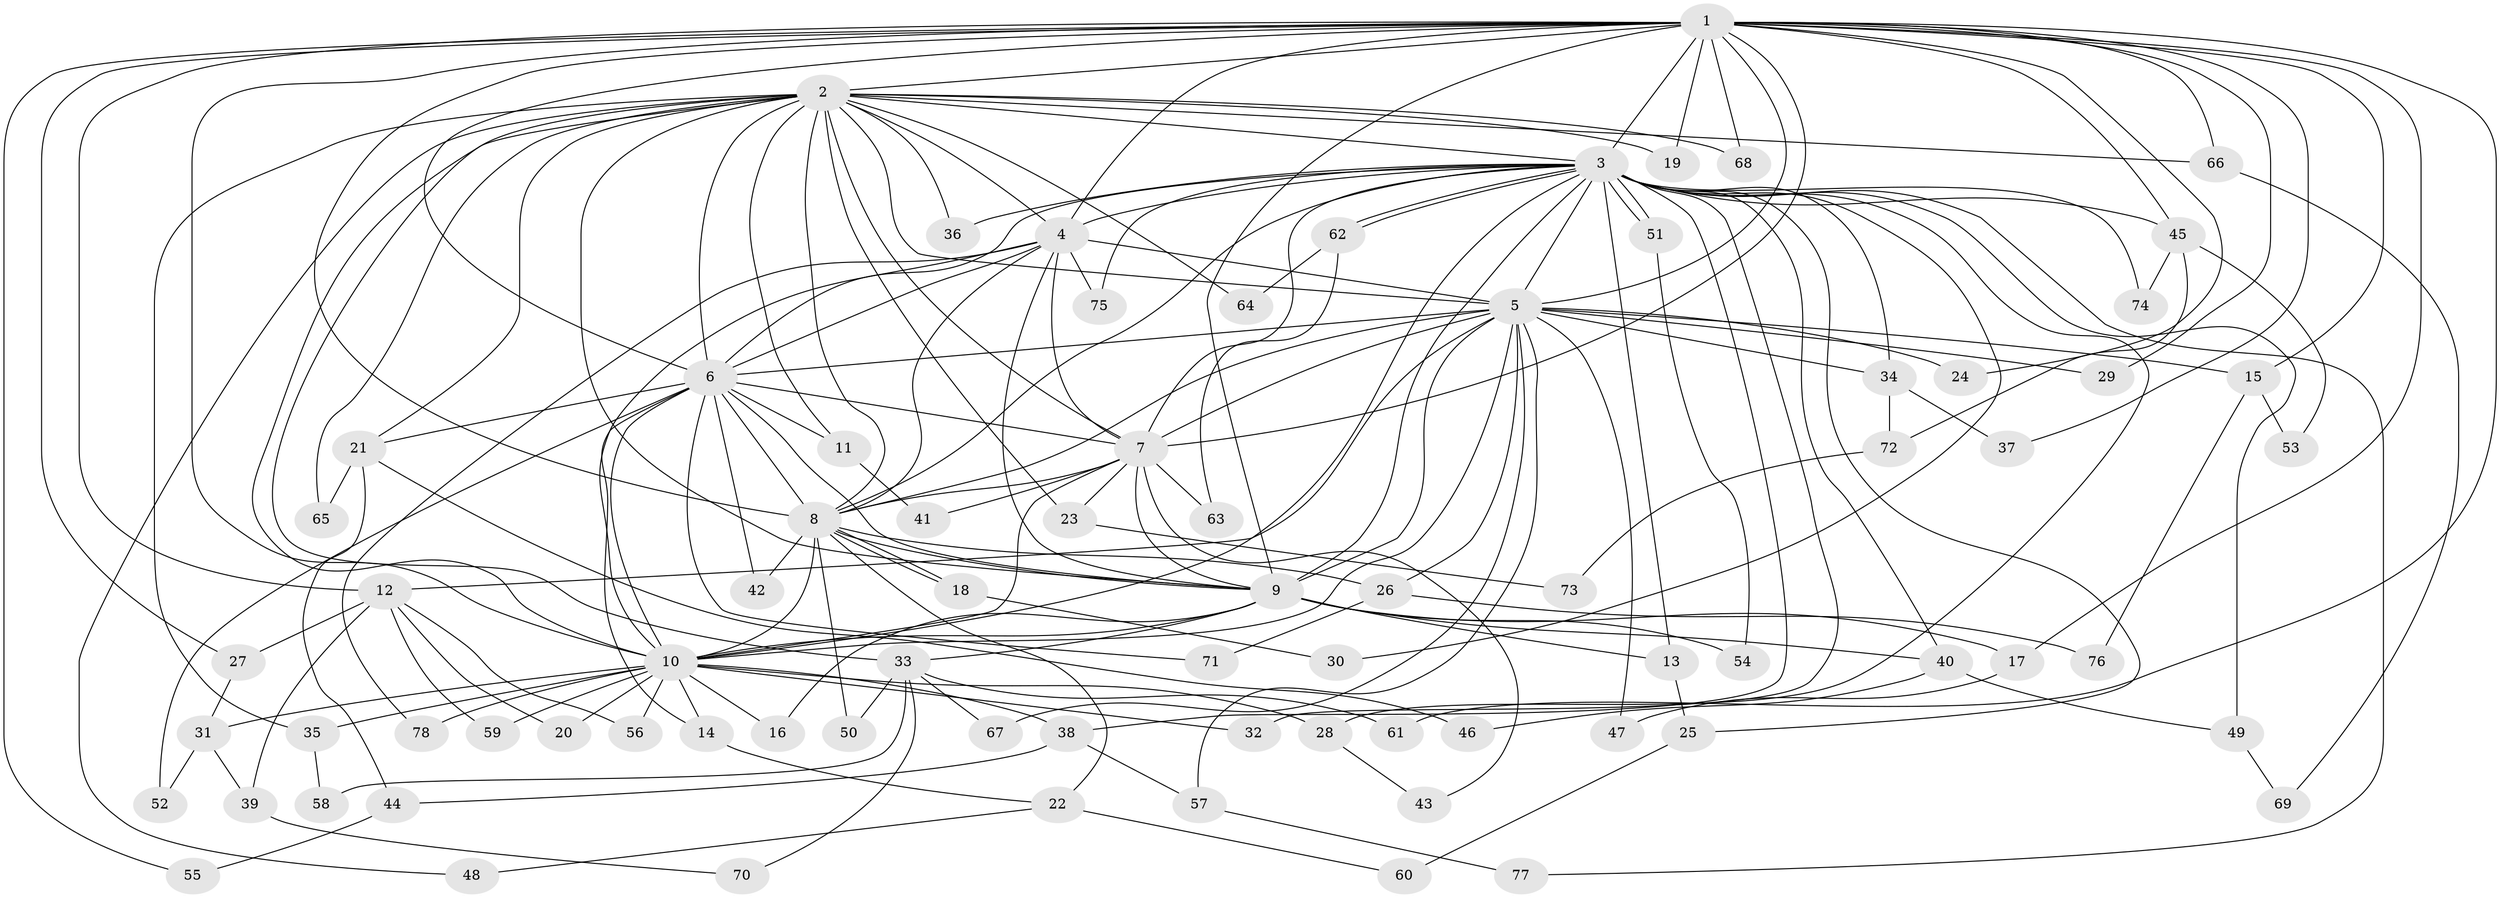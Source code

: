 // coarse degree distribution, {16: 0.03125, 3: 0.34375, 14: 0.03125, 2: 0.25, 9: 0.03125, 10: 0.03125, 7: 0.0625, 4: 0.09375, 6: 0.03125, 12: 0.03125, 15: 0.03125, 13: 0.03125}
// Generated by graph-tools (version 1.1) at 2025/36/03/04/25 23:36:30]
// undirected, 78 vertices, 181 edges
graph export_dot {
  node [color=gray90,style=filled];
  1;
  2;
  3;
  4;
  5;
  6;
  7;
  8;
  9;
  10;
  11;
  12;
  13;
  14;
  15;
  16;
  17;
  18;
  19;
  20;
  21;
  22;
  23;
  24;
  25;
  26;
  27;
  28;
  29;
  30;
  31;
  32;
  33;
  34;
  35;
  36;
  37;
  38;
  39;
  40;
  41;
  42;
  43;
  44;
  45;
  46;
  47;
  48;
  49;
  50;
  51;
  52;
  53;
  54;
  55;
  56;
  57;
  58;
  59;
  60;
  61;
  62;
  63;
  64;
  65;
  66;
  67;
  68;
  69;
  70;
  71;
  72;
  73;
  74;
  75;
  76;
  77;
  78;
  1 -- 2;
  1 -- 3;
  1 -- 4;
  1 -- 5;
  1 -- 6;
  1 -- 7;
  1 -- 8;
  1 -- 9;
  1 -- 10;
  1 -- 12;
  1 -- 15;
  1 -- 17;
  1 -- 19;
  1 -- 24;
  1 -- 27;
  1 -- 29;
  1 -- 37;
  1 -- 45;
  1 -- 55;
  1 -- 61;
  1 -- 66;
  1 -- 68;
  2 -- 3;
  2 -- 4;
  2 -- 5;
  2 -- 6;
  2 -- 7;
  2 -- 8;
  2 -- 9;
  2 -- 10;
  2 -- 11;
  2 -- 19;
  2 -- 21;
  2 -- 23;
  2 -- 33;
  2 -- 35;
  2 -- 36;
  2 -- 48;
  2 -- 64;
  2 -- 65;
  2 -- 66;
  2 -- 68;
  3 -- 4;
  3 -- 5;
  3 -- 6;
  3 -- 7;
  3 -- 8;
  3 -- 9;
  3 -- 10;
  3 -- 13;
  3 -- 25;
  3 -- 28;
  3 -- 30;
  3 -- 32;
  3 -- 34;
  3 -- 36;
  3 -- 38;
  3 -- 40;
  3 -- 45;
  3 -- 49;
  3 -- 51;
  3 -- 51;
  3 -- 62;
  3 -- 62;
  3 -- 74;
  3 -- 75;
  3 -- 77;
  4 -- 5;
  4 -- 6;
  4 -- 7;
  4 -- 8;
  4 -- 9;
  4 -- 10;
  4 -- 75;
  4 -- 78;
  5 -- 6;
  5 -- 7;
  5 -- 8;
  5 -- 9;
  5 -- 10;
  5 -- 12;
  5 -- 15;
  5 -- 24;
  5 -- 26;
  5 -- 29;
  5 -- 34;
  5 -- 47;
  5 -- 57;
  5 -- 67;
  6 -- 7;
  6 -- 8;
  6 -- 9;
  6 -- 10;
  6 -- 11;
  6 -- 14;
  6 -- 21;
  6 -- 42;
  6 -- 52;
  6 -- 71;
  7 -- 8;
  7 -- 9;
  7 -- 10;
  7 -- 23;
  7 -- 41;
  7 -- 43;
  7 -- 63;
  8 -- 9;
  8 -- 10;
  8 -- 18;
  8 -- 18;
  8 -- 22;
  8 -- 26;
  8 -- 42;
  8 -- 50;
  9 -- 10;
  9 -- 13;
  9 -- 16;
  9 -- 17;
  9 -- 33;
  9 -- 40;
  9 -- 54;
  10 -- 14;
  10 -- 16;
  10 -- 20;
  10 -- 28;
  10 -- 31;
  10 -- 32;
  10 -- 35;
  10 -- 38;
  10 -- 56;
  10 -- 59;
  10 -- 78;
  11 -- 41;
  12 -- 20;
  12 -- 27;
  12 -- 39;
  12 -- 56;
  12 -- 59;
  13 -- 25;
  14 -- 22;
  15 -- 53;
  15 -- 76;
  17 -- 47;
  18 -- 30;
  21 -- 44;
  21 -- 46;
  21 -- 65;
  22 -- 48;
  22 -- 60;
  23 -- 73;
  25 -- 60;
  26 -- 71;
  26 -- 76;
  27 -- 31;
  28 -- 43;
  31 -- 39;
  31 -- 52;
  33 -- 50;
  33 -- 58;
  33 -- 61;
  33 -- 67;
  33 -- 70;
  34 -- 37;
  34 -- 72;
  35 -- 58;
  38 -- 44;
  38 -- 57;
  39 -- 70;
  40 -- 46;
  40 -- 49;
  44 -- 55;
  45 -- 53;
  45 -- 72;
  45 -- 74;
  49 -- 69;
  51 -- 54;
  57 -- 77;
  62 -- 63;
  62 -- 64;
  66 -- 69;
  72 -- 73;
}
